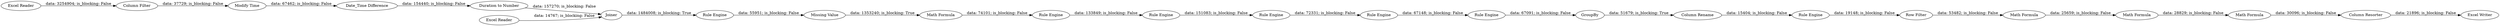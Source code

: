 digraph {
	"4443089657687699777_223" [label="Row Filter"]
	"4443089657687699777_3" [label=Joiner]
	"4443089657687699777_222" [label="Rule Engine"]
	"4443089657687699777_218" [label="Rule Engine"]
	"4443089657687699777_224" [label="Math Formula"]
	"4443089657687699777_450" [label="Date_Time Difference"]
	"4443089657687699777_453" [label="Rule Engine"]
	"4443089657687699777_226" [label="Math Formula"]
	"4443089657687699777_22" [label="Rule Engine"]
	"4443089657687699777_192" [label="Missing Value"]
	"4443089657687699777_227" [label="Column Resorter"]
	"4443089657687699777_454" [label="Rule Engine"]
	"4443089657687699777_220" [label="Rule Engine"]
	"4443089657687699777_4" [label=GroupBy]
	"4443089657687699777_221" [label="Column Rename"]
	"4443089657687699777_451" [label="Duration to Number"]
	"4443089657687699777_228" [label="Excel Writer"]
	"4443089657687699777_219" [label="Rule Engine"]
	"4443089657687699777_1" [label="Excel Reader"]
	"4443089657687699777_2" [label="Excel Reader"]
	"4443089657687699777_452" [label="Modify Time"]
	"4443089657687699777_372" [label="Column Filter"]
	"4443089657687699777_217" [label="Math Formula"]
	"4443089657687699777_225" [label="Math Formula"]
	"4443089657687699777_450" -> "4443089657687699777_451" [label="data: 154440; is_blocking: False"]
	"4443089657687699777_225" -> "4443089657687699777_226" [label="data: 28829; is_blocking: False"]
	"4443089657687699777_1" -> "4443089657687699777_372" [label="data: 3254904; is_blocking: False"]
	"4443089657687699777_451" -> "4443089657687699777_3" [label="data: 157270; is_blocking: False"]
	"4443089657687699777_454" -> "4443089657687699777_219" [label="data: 72331; is_blocking: False"]
	"4443089657687699777_219" -> "4443089657687699777_220" [label="data: 67148; is_blocking: False"]
	"4443089657687699777_218" -> "4443089657687699777_453" [label="data: 133849; is_blocking: False"]
	"4443089657687699777_453" -> "4443089657687699777_454" [label="data: 151083; is_blocking: False"]
	"4443089657687699777_224" -> "4443089657687699777_225" [label="data: 25659; is_blocking: False"]
	"4443089657687699777_222" -> "4443089657687699777_223" [label="data: 19148; is_blocking: False"]
	"4443089657687699777_4" -> "4443089657687699777_221" [label="data: 51679; is_blocking: True"]
	"4443089657687699777_217" -> "4443089657687699777_218" [label="data: 74101; is_blocking: False"]
	"4443089657687699777_452" -> "4443089657687699777_450" [label="data: 67462; is_blocking: False"]
	"4443089657687699777_220" -> "4443089657687699777_4" [label="data: 67091; is_blocking: False"]
	"4443089657687699777_223" -> "4443089657687699777_224" [label="data: 53482; is_blocking: False"]
	"4443089657687699777_22" -> "4443089657687699777_192" [label="data: 55951; is_blocking: False"]
	"4443089657687699777_192" -> "4443089657687699777_217" [label="data: 1353240; is_blocking: True"]
	"4443089657687699777_227" -> "4443089657687699777_228" [label="data: 21896; is_blocking: False"]
	"4443089657687699777_2" -> "4443089657687699777_3" [label="data: 14767; is_blocking: False"]
	"4443089657687699777_226" -> "4443089657687699777_227" [label="data: 30096; is_blocking: False"]
	"4443089657687699777_221" -> "4443089657687699777_222" [label="data: 15404; is_blocking: False"]
	"4443089657687699777_372" -> "4443089657687699777_452" [label="data: 37729; is_blocking: False"]
	"4443089657687699777_3" -> "4443089657687699777_22" [label="data: 1484008; is_blocking: True"]
	rankdir=LR
}
